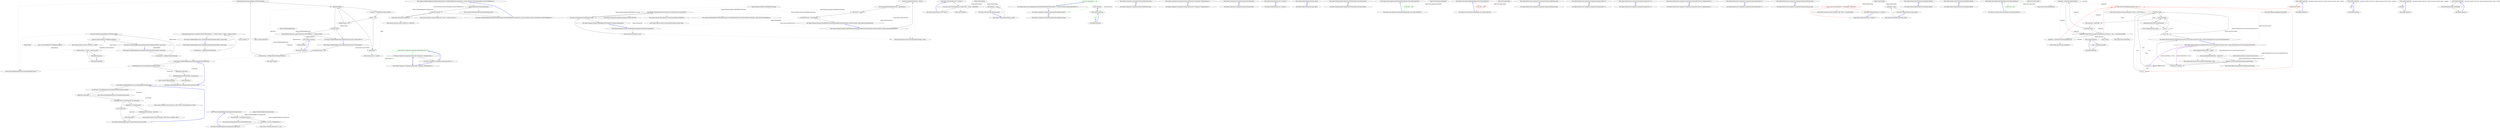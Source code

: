 digraph  {
n67 [label="Ninject.IKernel", span=""];
n68 [label="Ninject.GlobalKernelRegistration", span=""];
n69 [label="Ninject.GlobalKernelRegistration.Registration", span=""];
n0 [cluster="Ninject.GlobalKernelRegistration.RegisterKernelForType(Ninject.IKernel, System.Type)", label="Entry Ninject.GlobalKernelRegistration.RegisterKernelForType(Ninject.IKernel, System.Type)", span="41-41"];
n1 [cluster="Ninject.GlobalKernelRegistration.RegisterKernelForType(Ninject.IKernel, System.Type)", label="var registration = GetRegistrationForType(type)", span="43-43"];
n3 [cluster="Ninject.GlobalKernelRegistration.RegisterKernelForType(Ninject.IKernel, System.Type)", label="registration.Kernels.Add(new WeakReference(kernel))", span="51-51"];
n2 [cluster="Ninject.GlobalKernelRegistration.RegisterKernelForType(Ninject.IKernel, System.Type)", label="registration.KernelLock.AcquireReaderLock(Timeout.Infinite)", span="45-45"];
n5 [cluster="Ninject.GlobalKernelRegistration.GetRegistrationForType(System.Type)", label="Entry Ninject.GlobalKernelRegistration.GetRegistrationForType(System.Type)", span="138-138"];
n6 [cluster="System.Threading.ReaderWriterLock.AcquireReaderLock(int)", label="Entry System.Threading.ReaderWriterLock.AcquireReaderLock(int)", span="0-0"];
n4 [cluster="Ninject.GlobalKernelRegistration.RegisterKernelForType(Ninject.IKernel, System.Type)", label="Exit Ninject.GlobalKernelRegistration.RegisterKernelForType(Ninject.IKernel, System.Type)", span="41-41"];
n7 [cluster="System.WeakReference.WeakReference(object)", label="Entry System.WeakReference.WeakReference(object)", span="0-0"];
n8 [cluster="System.Collections.Generic.ICollection<T>.Add(T)", label="Entry System.Collections.Generic.ICollection<T>.Add(T)", span="0-0"];
n9 [cluster="Ninject.GlobalKernelRegistration.UnregisterKernelForType(Ninject.IKernel, System.Type)", label="Entry Ninject.GlobalKernelRegistration.UnregisterKernelForType(Ninject.IKernel, System.Type)", span="63-63"];
n10 [cluster="Ninject.GlobalKernelRegistration.UnregisterKernelForType(Ninject.IKernel, System.Type)", label="var registration = GetRegistrationForType(type)", span="65-65"];
n11 [cluster="Ninject.GlobalKernelRegistration.UnregisterKernelForType(Ninject.IKernel, System.Type)", label="RemoveKernels(registration, registration.Kernels.Where(reference => reference.Target == kernel || !reference.IsAlive))", span="66-66"];
n16 [cluster="lambda expression", label="reference.Target == kernel || !reference.IsAlive", span="66-66"];
n12 [cluster="Ninject.GlobalKernelRegistration.UnregisterKernelForType(Ninject.IKernel, System.Type)", label="Exit Ninject.GlobalKernelRegistration.UnregisterKernelForType(Ninject.IKernel, System.Type)", span="63-63"];
n13 [cluster="Unk.Where", label="Entry Unk.Where", span=""];
n14 [cluster="Unk.RemoveKernels", label="Entry Unk.RemoveKernels", span=""];
n15 [cluster="lambda expression", label="Entry lambda expression", span="66-66"];
n17 [cluster="lambda expression", label="Exit lambda expression", span="66-66"];
n18 [cluster="Ninject.GlobalKernelRegistration.MapKernels(System.Action<Ninject.IKernel>)", label="Entry Ninject.GlobalKernelRegistration.MapKernels(System.Action<Ninject.IKernel>)", span="73-73"];
n19 [cluster="Ninject.GlobalKernelRegistration.MapKernels(System.Action<Ninject.IKernel>)", label="bool requiresCleanup = false", span="75-75"];
n25 [cluster="Ninject.GlobalKernelRegistration.MapKernels(System.Action<Ninject.IKernel>)", label="action(kernel)", span="91-91"];
n20 [cluster="Ninject.GlobalKernelRegistration.MapKernels(System.Action<Ninject.IKernel>)", label="var registration = GetRegistrationForType(this.GetType())", span="76-76"];
n27 [cluster="Ninject.GlobalKernelRegistration.MapKernels(System.Action<Ninject.IKernel>)", label=requiresCleanup, span="108-108"];
n21 [cluster="Ninject.GlobalKernelRegistration.MapKernels(System.Action<Ninject.IKernel>)", label="registration.KernelLock.AcquireReaderLock(Timeout.Infinite)", span="78-78"];
n30 [cluster="object.GetType()", label="Entry object.GetType()", span="0-0"];
n22 [cluster="Ninject.GlobalKernelRegistration.MapKernels(System.Action<Ninject.IKernel>)", label="registration.Kernels", span="86-86"];
n28 [cluster="Ninject.GlobalKernelRegistration.MapKernels(System.Action<Ninject.IKernel>)", label="RemoveKernels(registration, registration.Kernels.Where(reference => !reference.IsAlive))", span="110-110"];
n23 [cluster="Ninject.GlobalKernelRegistration.MapKernels(System.Action<Ninject.IKernel>)", label="var kernel = weakReference.Target as IKernel", span="88-88"];
n24 [cluster="Ninject.GlobalKernelRegistration.MapKernels(System.Action<Ninject.IKernel>)", label="kernel != null", span="89-89"];
n26 [cluster="Ninject.GlobalKernelRegistration.MapKernels(System.Action<Ninject.IKernel>)", label="requiresCleanup = true", span="95-95"];
n31 [cluster="System.Action<T>.Invoke(T)", label="Entry System.Action<T>.Invoke(T)", span="0-0"];
n29 [cluster="Ninject.GlobalKernelRegistration.MapKernels(System.Action<Ninject.IKernel>)", label="Exit Ninject.GlobalKernelRegistration.MapKernels(System.Action<Ninject.IKernel>)", span="73-73"];
n32 [cluster="lambda expression", label="Entry lambda expression", span="110-110"];
n33 [cluster="lambda expression", label="!reference.IsAlive", span="110-110"];
n34 [cluster="lambda expression", label="Exit lambda expression", span="110-110"];
n35 [cluster="Ninject.GlobalKernelRegistration.RemoveKernels(Ninject.GlobalKernelRegistration.Registration, System.Collections.Generic.IEnumerable<System.WeakReference>)", label="Entry Ninject.GlobalKernelRegistration.RemoveKernels(Ninject.GlobalKernelRegistration.Registration, System.Collections.Generic.IEnumerable<System.WeakReference>)", span="114-114"];
n36 [cluster="Ninject.GlobalKernelRegistration.RemoveKernels(Ninject.GlobalKernelRegistration.Registration, System.Collections.Generic.IEnumerable<System.WeakReference>)", label="registration.KernelLock.ReleaseReaderLock()", span="117-117"];
n37 [cluster="Ninject.GlobalKernelRegistration.RemoveKernels(Ninject.GlobalKernelRegistration.Registration, System.Collections.Generic.IEnumerable<System.WeakReference>)", label="references.ToArray()", span="123-123"];
n38 [cluster="Ninject.GlobalKernelRegistration.RemoveKernels(Ninject.GlobalKernelRegistration.Registration, System.Collections.Generic.IEnumerable<System.WeakReference>)", label="registration.Kernels.Remove(reference)", span="125-125"];
n40 [cluster="System.Threading.ReaderWriterLock.ReleaseReaderLock()", label="Entry System.Threading.ReaderWriterLock.ReleaseReaderLock()", span="0-0"];
n39 [cluster="Ninject.GlobalKernelRegistration.RemoveKernels(Ninject.GlobalKernelRegistration.Registration, System.Collections.Generic.IEnumerable<System.WeakReference>)", label="Exit Ninject.GlobalKernelRegistration.RemoveKernels(Ninject.GlobalKernelRegistration.Registration, System.Collections.Generic.IEnumerable<System.WeakReference>)", span="114-114"];
n41 [cluster="System.Collections.Generic.IEnumerable<TSource>.ToArray<TSource>()", label="Entry System.Collections.Generic.IEnumerable<TSource>.ToArray<TSource>()", span="0-0"];
n42 [cluster="System.Collections.Generic.ICollection<T>.Remove(T)", label="Entry System.Collections.Generic.ICollection<T>.Remove(T)", span="0-0"];
n43 [cluster="Ninject.GlobalKernelRegistration.GetRegistrationForType(System.Type)", label="kernelRegistrationsLock.AcquireReaderLock(Timeout.Infinite)", span="141-141"];
n45 [cluster="Ninject.GlobalKernelRegistration.GetRegistrationForType(System.Type)", label="kernelRegistrations.TryGetValue(type, out registration)", span="148-148"];
n47 [cluster="Ninject.GlobalKernelRegistration.GetRegistrationForType(System.Type)", label="return CreateNewRegistration(type);", span="153-153"];
n44 [cluster="Ninject.GlobalKernelRegistration.GetRegistrationForType(System.Type)", label="Registration registration", span="147-147"];
n46 [cluster="Ninject.GlobalKernelRegistration.GetRegistrationForType(System.Type)", label="return registration;", span="150-150"];
n49 [cluster="System.Collections.Generic.IDictionary<TKey, TValue>.TryGetValue(TKey, out TValue)", label="Entry System.Collections.Generic.IDictionary<TKey, TValue>.TryGetValue(TKey, out TValue)", span="0-0"];
n48 [cluster="Ninject.GlobalKernelRegistration.GetRegistrationForType(System.Type)", label="Exit Ninject.GlobalKernelRegistration.GetRegistrationForType(System.Type)", span="138-138"];
n50 [cluster="Ninject.GlobalKernelRegistration.CreateNewRegistration(System.Type)", label="Entry Ninject.GlobalKernelRegistration.CreateNewRegistration(System.Type)", span="165-165"];
n51 [cluster="Ninject.GlobalKernelRegistration.CreateNewRegistration(System.Type)", label="var lockCookie = kernelRegistrationsLock.UpgradeToWriterLock(Timeout.Infinite)", span="168-168"];
n53 [cluster="Ninject.GlobalKernelRegistration.CreateNewRegistration(System.Type)", label="kernelRegistrations.TryGetValue(type, out registration)", span="175-175"];
n56 [cluster="Ninject.GlobalKernelRegistration.CreateNewRegistration(System.Type)", label="kernelRegistrations.Add(type, registration)", span="181-181"];
n52 [cluster="Ninject.GlobalKernelRegistration.CreateNewRegistration(System.Type)", label="Registration registration", span="174-174"];
n59 [cluster="System.Threading.ReaderWriterLock.UpgradeToWriterLock(int)", label="Entry System.Threading.ReaderWriterLock.UpgradeToWriterLock(int)", span="0-0"];
n54 [cluster="Ninject.GlobalKernelRegistration.CreateNewRegistration(System.Type)", label="return registration;", span="177-177"];
n55 [cluster="Ninject.GlobalKernelRegistration.CreateNewRegistration(System.Type)", label="registration = new Registration()", span="180-180"];
n60 [cluster="Ninject.GlobalKernelRegistration.Registration.Registration()", label="Entry Ninject.GlobalKernelRegistration.Registration.Registration()", span="196-196"];
n57 [cluster="Ninject.GlobalKernelRegistration.CreateNewRegistration(System.Type)", label="return registration;", span="182-182"];
n61 [cluster="System.Collections.Generic.IDictionary<TKey, TValue>.Add(TKey, TValue)", label="Entry System.Collections.Generic.IDictionary<TKey, TValue>.Add(TKey, TValue)", span="0-0"];
n58 [cluster="Ninject.GlobalKernelRegistration.CreateNewRegistration(System.Type)", label="Exit Ninject.GlobalKernelRegistration.CreateNewRegistration(System.Type)", span="165-165"];
n62 [cluster="Ninject.GlobalKernelRegistration.Registration.Registration()", label="this.KernelLock = new ReaderWriterLock()", span="199-199"];
n63 [cluster="Ninject.GlobalKernelRegistration.Registration.Registration()", label="this.Kernels = new List<WeakReference>()", span="203-203"];
n65 [cluster="System.Threading.ReaderWriterLock.ReaderWriterLock()", label="Entry System.Threading.ReaderWriterLock.ReaderWriterLock()", span="0-0"];
n64 [cluster="Ninject.GlobalKernelRegistration.Registration.Registration()", label="Exit Ninject.GlobalKernelRegistration.Registration.Registration()", span="196-196"];
n66 [cluster="System.Collections.Generic.List<T>.List()", label="Entry System.Collections.Generic.List<T>.List()", span="0-0"];
m0_15 [cluster="Ninject.Planning.IPlan.Add(Ninject.Planning.Directives.IDirective)", file="BindingSyntax.cs", label="Entry Ninject.Planning.IPlan.Add(Ninject.Planning.Directives.IDirective)", span="34-34"];
m0_12 [cluster="Ninject.Selection.ISelector.SelectMethodsForInjection(System.Type)", file="BindingSyntax.cs", label="Entry Ninject.Selection.ISelector.SelectMethodsForInjection(System.Type)", span="50-50"];
m0_7 [cluster="Ninject.Planning.Strategies.MethodReflectionStrategy.Execute(Ninject.Planning.IPlan)", file="BindingSyntax.cs", label="Entry Ninject.Planning.Strategies.MethodReflectionStrategy.Execute(Ninject.Planning.IPlan)", span="51-51"];
m0_8 [cluster="Ninject.Planning.Strategies.MethodReflectionStrategy.Execute(Ninject.Planning.IPlan)", file="BindingSyntax.cs", label="Ensure.ArgumentNotNull(plan, ''plan'')", span="53-53"];
m0_9 [cluster="Ninject.Planning.Strategies.MethodReflectionStrategy.Execute(Ninject.Planning.IPlan)", file="BindingSyntax.cs", label="this.Selector.SelectMethodsForInjection(plan.Type)", span="55-55"];
m0_10 [cluster="Ninject.Planning.Strategies.MethodReflectionStrategy.Execute(Ninject.Planning.IPlan)", file="BindingSyntax.cs", label="plan.Add(new MethodInjectionDirective(method, this.InjectorFactory.Create(method)))", span="57-57"];
m0_11 [cluster="Ninject.Planning.Strategies.MethodReflectionStrategy.Execute(Ninject.Planning.IPlan)", file="BindingSyntax.cs", label="Exit Ninject.Planning.Strategies.MethodReflectionStrategy.Execute(Ninject.Planning.IPlan)", span="51-51"];
m0_14 [cluster="Ninject.Injection.IInjectorFactory.Create(System.Reflection.MethodInfo)", file="BindingSyntax.cs", label="Entry Ninject.Injection.IInjectorFactory.Create(System.Reflection.MethodInfo)", span="37-37"];
m0_0 [cluster="Ninject.Planning.Strategies.MethodReflectionStrategy.MethodReflectionStrategy(Ninject.Selection.ISelector, Ninject.Injection.IInjectorFactory)", file="BindingSyntax.cs", label="Entry Ninject.Planning.Strategies.MethodReflectionStrategy.MethodReflectionStrategy(Ninject.Selection.ISelector, Ninject.Injection.IInjectorFactory)", span="27-27"];
m0_1 [cluster="Ninject.Planning.Strategies.MethodReflectionStrategy.MethodReflectionStrategy(Ninject.Selection.ISelector, Ninject.Injection.IInjectorFactory)", file="BindingSyntax.cs", label="Ensure.ArgumentNotNull(selector, ''selector'')", span="29-29"];
m0_2 [cluster="Ninject.Planning.Strategies.MethodReflectionStrategy.MethodReflectionStrategy(Ninject.Selection.ISelector, Ninject.Injection.IInjectorFactory)", file="BindingSyntax.cs", label="Ensure.ArgumentNotNull(injectorFactory, ''injectorFactory'')", span="30-30"];
m0_3 [cluster="Ninject.Planning.Strategies.MethodReflectionStrategy.MethodReflectionStrategy(Ninject.Selection.ISelector, Ninject.Injection.IInjectorFactory)", file="BindingSyntax.cs", label="this.Selector = selector", span="32-32"];
m0_4 [cluster="Ninject.Planning.Strategies.MethodReflectionStrategy.MethodReflectionStrategy(Ninject.Selection.ISelector, Ninject.Injection.IInjectorFactory)", file="BindingSyntax.cs", label="this.InjectorFactory = injectorFactory", span="33-33"];
m0_5 [cluster="Ninject.Planning.Strategies.MethodReflectionStrategy.MethodReflectionStrategy(Ninject.Selection.ISelector, Ninject.Injection.IInjectorFactory)", file="BindingSyntax.cs", label="Exit Ninject.Planning.Strategies.MethodReflectionStrategy.MethodReflectionStrategy(Ninject.Selection.ISelector, Ninject.Injection.IInjectorFactory)", span="27-27"];
m0_6 [cluster="Ninject.Infrastructure.Ensure.ArgumentNotNull(object, string)", file="BindingSyntax.cs", label="Entry Ninject.Infrastructure.Ensure.ArgumentNotNull(object, string)", span="22-22"];
m0_13 [cluster="Ninject.Planning.Directives.MethodInjectionDirective.MethodInjectionDirective(System.Reflection.MethodInfo, Ninject.Injection.MethodInjector)", file="BindingSyntax.cs", label="Entry Ninject.Planning.Directives.MethodInjectionDirective.MethodInjectionDirective(System.Reflection.MethodInfo, Ninject.Injection.MethodInjector)", span="23-23"];
m0_16 [file="BindingSyntax.cs", label="Ninject.Planning.Strategies.MethodReflectionStrategy", span=""];
m2_0 [cluster="Ninject.NinjectSettings.Get<T>(string, T)", file="DefaultParameterTests.cs", label="Entry Ninject.NinjectSettings.Get<T>(string, T)", span="137-137"];
m2_1 [cluster="Ninject.NinjectSettings.Get<T>(string, T)", file="DefaultParameterTests.cs", label="return this.values.TryGetValue(key, out object value) ? (T)value : defaultValue;", span="139-139"];
m2_2 [cluster="Ninject.NinjectSettings.Get<T>(string, T)", file="DefaultParameterTests.cs", label="Exit Ninject.NinjectSettings.Get<T>(string, T)", span="137-137"];
m2_3 [cluster="Unk.TryGetValue", file="DefaultParameterTests.cs", label="Entry Unk.TryGetValue", span=""];
m2_4 [cluster="Ninject.NinjectSettings.Set(string, object)", file="DefaultParameterTests.cs", label="Entry Ninject.NinjectSettings.Set(string, object)", span="147-147"];
m2_5 [cluster="Ninject.NinjectSettings.Set(string, object)", file="DefaultParameterTests.cs", label="this.values[key] = value", span="149-149"];
m2_6 [cluster="Ninject.NinjectSettings.Set(string, object)", file="DefaultParameterTests.cs", label="Exit Ninject.NinjectSettings.Set(string, object)", span="147-147"];
m2_7 [file="DefaultParameterTests.cs", label="Ninject.NinjectSettings", span=""];
m3_6 [cluster="Ninject.Infrastructure.Language.ExtensionsForIEnumerableOfT.ToEnumerable<T>(System.Collections.Generic.IEnumerable<T>)", color=green, community=0, file="ExtensionsForIEnumerableOfT.cs", label="27: return series.Select(x => x);", span="27-27"];
m3_7 [cluster="Ninject.Infrastructure.Language.ExtensionsForIEnumerableOfT.ToEnumerable<T>(System.Collections.Generic.IEnumerable<T>)", file="ExtensionsForIEnumerableOfT.cs", label="Exit Ninject.Infrastructure.Language.ExtensionsForIEnumerableOfT.ToEnumerable<T>(System.Collections.Generic.IEnumerable<T>)", span="25-25"];
m3_10 [cluster="lambda expression", color=green, community=0, file="ExtensionsForIEnumerableOfT.cs", label="27: x", span="27-27"];
m3_11 [cluster="lambda expression", file="ExtensionsForIEnumerableOfT.cs", label="Exit lambda expression", span="27-27"];
m3_14 [cluster="Ninject.Components.IComponentContainer.GetAll(System.Type)", file="ExtensionsForIEnumerableOfT.cs", label="Entry Ninject.Components.IComponentContainer.GetAll(System.Type)", span="80-80"];
m3_15 [cluster="Ninject.Components.IComponentContainer.GetAll(System.Type)", file="ExtensionsForIEnumerableOfT.cs", label="Exit Ninject.Components.IComponentContainer.GetAll(System.Type)", span="80-80"];
m3_0 [cluster="Ninject.Components.IComponentContainer.Add<TComponent, TImplementation>()", file="ExtensionsForIEnumerableOfT.cs", label="Entry Ninject.Components.IComponentContainer.Add<TComponent, TImplementation>()", span="31-31"];
m3_2 [cluster="Ninject.Components.IComponentContainer.RemoveAll<T>()", color=green, community=0, file="ExtensionsForIEnumerableOfT.cs", label="0: Entry Ninject.Components.IComponentContainer.RemoveAll<T>()", span="39-39"];
m3_1 [cluster="Ninject.Components.IComponentContainer.Add<TComponent, TImplementation>()", file="ExtensionsForIEnumerableOfT.cs", label="Exit Ninject.Components.IComponentContainer.Add<TComponent, TImplementation>()", span="31-31"];
m3_3 [cluster="Ninject.Components.IComponentContainer.RemoveAll<T>()", file="ExtensionsForIEnumerableOfT.cs", label="Exit Ninject.Components.IComponentContainer.RemoveAll<T>()", span="39-39"];
m3_5 [cluster="Ninject.Components.IComponentContainer.RemoveAll(System.Type)", file="ExtensionsForIEnumerableOfT.cs", label="Exit Ninject.Components.IComponentContainer.RemoveAll(System.Type)", span="45-45"];
m3_8 [cluster="Unk.Select", file="ExtensionsForIEnumerableOfT.cs", label="Entry Unk.Select", span=""];
m3_9 [cluster="lambda expression", file="ExtensionsForIEnumerableOfT.cs", label="Entry lambda expression", span="27-27"];
m3_16 [cluster="Ninject.Components.IComponentContainer.AddTransient<TComponent, TImplementation>()", file="ExtensionsForIEnumerableOfT.cs", label="Entry Ninject.Components.IComponentContainer.AddTransient<TComponent, TImplementation>()", span="87-87"];
m3_17 [cluster="Ninject.Components.IComponentContainer.AddTransient<TComponent, TImplementation>()", file="ExtensionsForIEnumerableOfT.cs", label="Exit Ninject.Components.IComponentContainer.AddTransient<TComponent, TImplementation>()", span="87-87"];
m3_4 [cluster="Ninject.Components.IComponentContainer.RemoveAll(System.Type)", file="ExtensionsForIEnumerableOfT.cs", label="Entry Ninject.Components.IComponentContainer.RemoveAll(System.Type)", span="45-45"];
m3_12 [cluster="Ninject.Components.IComponentContainer.Get(System.Type)", file="ExtensionsForIEnumerableOfT.cs", label="Entry Ninject.Components.IComponentContainer.Get(System.Type)", span="73-73"];
m3_13 [cluster="Ninject.Components.IComponentContainer.Get(System.Type)", file="ExtensionsForIEnumerableOfT.cs", label="Exit Ninject.Components.IComponentContainer.Get(System.Type)", span="73-73"];
m5_0 [cluster="Ninject.INinjectSettings.Get<T>(string, T)", file="INinjectSettings.cs", label="Entry Ninject.INinjectSettings.Get<T>(string, T)", span="92-92"];
m5_1 [cluster="Ninject.INinjectSettings.Get<T>(string, T)", file="INinjectSettings.cs", label="Exit Ninject.INinjectSettings.Get<T>(string, T)", span="92-92"];
m5_2 [cluster="Ninject.INinjectSettings.Set(string, object)", file="INinjectSettings.cs", label="Entry Ninject.INinjectSettings.Set(string, object)", span="99-99"];
m5_3 [cluster="Ninject.INinjectSettings.Set(string, object)", file="INinjectSettings.cs", label="Exit Ninject.INinjectSettings.Set(string, object)", span="99-99"];
m6_0 [cluster="Ninject.Planning.Targets.ITarget.ResolveWithin(Ninject.Activation.IContext)", file="KernelBase.cs", label="Entry Ninject.Planning.Targets.ITarget.ResolveWithin(Ninject.Activation.IContext)", span="64-64"];
m6_1 [cluster="Ninject.Planning.Targets.ITarget.ResolveWithin(Ninject.Activation.IContext)", file="KernelBase.cs", label="Exit Ninject.Planning.Targets.ITarget.ResolveWithin(Ninject.Activation.IContext)", span="64-64"];
m7_0 [cluster="Ninject.Tests.Integration.KiteShield.KiteShield(Ninject.Tests.Fakes.ShieldColor)", file="KiteShield.cs", label="Entry Ninject.Tests.Integration.KiteShield.KiteShield(Ninject.Tests.Fakes.ShieldColor)", span="8-8"];
m7_1 [cluster="Ninject.Tests.Integration.KiteShield.KiteShield(Ninject.Tests.Fakes.ShieldColor)", color=green, community=0, file="KiteShield.cs", label="13: this.Color = color", span="10-10"];
m7_2 [cluster="Ninject.Tests.Integration.KiteShield.KiteShield(Ninject.Tests.Fakes.ShieldColor)", file="KiteShield.cs", label="Exit Ninject.Tests.Integration.KiteShield.KiteShield(Ninject.Tests.Fakes.ShieldColor)", span="8-8"];
m7_3 [file="KiteShield.cs", label="Ninject.Tests.Integration.KiteShield", span=""];
m8_0 [cluster="Ninject.Tests.Fakes.Shield.Shield(Ninject.Tests.Fakes.ShieldColor)", file="ModuleLoader.cs", label="Entry Ninject.Tests.Fakes.Shield.Shield(Ninject.Tests.Fakes.ShieldColor)", span="15-15"];
m8_1 [cluster="Ninject.Tests.Fakes.Shield.Shield(Ninject.Tests.Fakes.ShieldColor)", color=red, community=0, file="ModuleLoader.cs", label="0: this.Color = color", span="17-17"];
m8_2 [cluster="Ninject.Tests.Fakes.Shield.Shield(Ninject.Tests.Fakes.ShieldColor)", file="ModuleLoader.cs", label="Exit Ninject.Tests.Fakes.Shield.Shield(Ninject.Tests.Fakes.ShieldColor)", span="15-15"];
m8_3 [file="ModuleLoader.cs", label="Ninject.Tests.Fakes.Shield", span=""];
m9_10 [cluster="Ninject.Infrastructure.Components.IComponentContainer.GetAll(System.Type)", file="ModuleLoaderTests.cs", label="Entry Ninject.Infrastructure.Components.IComponentContainer.GetAll(System.Type)", span="19-19"];
m9_11 [cluster="Ninject.Infrastructure.Components.IComponentContainer.GetAll(System.Type)", file="ModuleLoaderTests.cs", label="Exit Ninject.Infrastructure.Components.IComponentContainer.GetAll(System.Type)", span="19-19"];
m9_6 [cluster="Ninject.Infrastructure.Components.IComponentContainer.GetAll<T>()", file="ModuleLoaderTests.cs", label="Entry Ninject.Infrastructure.Components.IComponentContainer.GetAll<T>()", span="16-16"];
m9_7 [cluster="Ninject.Infrastructure.Components.IComponentContainer.GetAll<T>()", file="ModuleLoaderTests.cs", label="Exit Ninject.Infrastructure.Components.IComponentContainer.GetAll<T>()", span="16-16"];
m9_4 [cluster="Ninject.Infrastructure.Components.IComponentContainer.Get<T>()", file="ModuleLoaderTests.cs", label="Entry Ninject.Infrastructure.Components.IComponentContainer.Get<T>()", span="15-15"];
m9_5 [cluster="Ninject.Infrastructure.Components.IComponentContainer.Get<T>()", file="ModuleLoaderTests.cs", label="Exit Ninject.Infrastructure.Components.IComponentContainer.Get<T>()", span="15-15"];
m9_0 [cluster="Ninject.Infrastructure.Components.IComponentContainer.Add<TService, TImplementation>()", file="ModuleLoaderTests.cs", label="Entry Ninject.Infrastructure.Components.IComponentContainer.Add<TService, TImplementation>()", span="9-9"];
m9_1 [cluster="Ninject.Infrastructure.Components.IComponentContainer.Add<TService, TImplementation>()", file="ModuleLoaderTests.cs", label="Exit Ninject.Infrastructure.Components.IComponentContainer.Add<TService, TImplementation>()", span="9-9"];
m9_2 [cluster="Ninject.Infrastructure.Components.IComponentContainer.RemoveAll<T>()", file="ModuleLoaderTests.cs", label="Entry Ninject.Infrastructure.Components.IComponentContainer.RemoveAll<T>()", span="13-13"];
m9_3 [cluster="Ninject.Infrastructure.Components.IComponentContainer.RemoveAll<T>()", file="ModuleLoaderTests.cs", label="Exit Ninject.Infrastructure.Components.IComponentContainer.RemoveAll<T>()", span="13-13"];
m9_8 [cluster="Ninject.Infrastructure.Components.IComponentContainer.Get(System.Type)", file="ModuleLoaderTests.cs", label="Entry Ninject.Infrastructure.Components.IComponentContainer.Get(System.Type)", span="18-18"];
m9_9 [cluster="Ninject.Infrastructure.Components.IComponentContainer.Get(System.Type)", file="ModuleLoaderTests.cs", label="Exit Ninject.Infrastructure.Components.IComponentContainer.Get(System.Type)", span="18-18"];
m10_3 [cluster="System.Collections.Generic.Dictionary<TKey, TValue>.ContainsKey(TKey)", file="NinjectSettings.cs", label="Entry System.Collections.Generic.Dictionary<TKey, TValue>.ContainsKey(TKey)", span="0-0"];
m10_0 [cluster="Ninject.NinjectSettings.Get<T>(string, T)", file="NinjectSettings.cs", label="Entry Ninject.NinjectSettings.Get<T>(string, T)", span="133-133"];
m10_1 [cluster="Ninject.NinjectSettings.Get<T>(string, T)", color=red, community=0, file="NinjectSettings.cs", label="7: return _values.ContainsKey(key) ? (T)_values[key] : defaultValue;", span="135-135"];
m10_2 [cluster="Ninject.NinjectSettings.Get<T>(string, T)", file="NinjectSettings.cs", label="Exit Ninject.NinjectSettings.Get<T>(string, T)", span="133-133"];
m10_4 [cluster="Ninject.NinjectSettings.Set(string, object)", file="NinjectSettings.cs", label="Entry Ninject.NinjectSettings.Set(string, object)", span="143-143"];
m10_5 [cluster="Ninject.NinjectSettings.Set(string, object)", file="NinjectSettings.cs", label="_values[key] = value", span="145-145"];
m10_6 [cluster="Ninject.NinjectSettings.Set(string, object)", file="NinjectSettings.cs", label="Exit Ninject.NinjectSettings.Set(string, object)", span="143-143"];
m10_7 [file="NinjectSettings.cs", label="Ninject.NinjectSettings", span=""];
m12_0 [cluster="Ninject.Modules.INinjectModule.OnLoad(Ninject.IKernel)", file="RequestScopeTests.cs", label="Entry Ninject.Modules.INinjectModule.OnLoad(Ninject.IKernel)", span="36-36"];
m12_1 [cluster="Ninject.Modules.INinjectModule.OnLoad(Ninject.IKernel)", file="RequestScopeTests.cs", label="Exit Ninject.Modules.INinjectModule.OnLoad(Ninject.IKernel)", span="36-36"];
m12_2 [cluster="Ninject.Modules.INinjectModule.OnUnload(Ninject.IKernel)", file="RequestScopeTests.cs", label="Entry Ninject.Modules.INinjectModule.OnUnload(Ninject.IKernel)", span="42-42"];
m12_3 [cluster="Ninject.Modules.INinjectModule.OnUnload(Ninject.IKernel)", file="RequestScopeTests.cs", label="Exit Ninject.Modules.INinjectModule.OnUnload(Ninject.IKernel)", span="42-42"];
m15_0 [cluster="Ninject.Tests.Fakes.Shield.Shield(Ninject.Tests.Fakes.ShieldColor)", file="Shield.cs", label="Entry Ninject.Tests.Fakes.Shield.Shield(Ninject.Tests.Fakes.ShieldColor)", span="15-15"];
m15_1 [cluster="Ninject.Tests.Fakes.Shield.Shield(Ninject.Tests.Fakes.ShieldColor)", color=green, community=0, file="Shield.cs", label="3: this.Color = color", span="17-17"];
m15_2 [cluster="Ninject.Tests.Fakes.Shield.Shield(Ninject.Tests.Fakes.ShieldColor)", file="Shield.cs", label="Exit Ninject.Tests.Fakes.Shield.Shield(Ninject.Tests.Fakes.ShieldColor)", span="15-15"];
m15_3 [file="Shield.cs", label="Ninject.Tests.Fakes.Shield", span=""];
m16_22 [cluster="System.Type.GetElementType()", file="StandardConstructorScorer.cs", label="Entry System.Type.GetElementType()", span="0-0"];
m16_24 [cluster="Unk.Any", file="StandardConstructorScorer.cs", label="Entry Unk.Any", span=""];
m16_26 [cluster="Ninject.IKernel.GetBindings(System.Type)", file="StandardConstructorScorer.cs", label="Entry Ninject.IKernel.GetBindings(System.Type)", span="97-97"];
m16_23 [cluster="System.Type.GetInterfaces()", file="StandardConstructorScorer.cs", label="Entry System.Type.GetInterfaces()", span="0-0"];
m16_0 [cluster="Ninject.Selection.Heuristics.StandardConstructorScorer.Score(Ninject.Activation.IContext, Ninject.Planning.Directives.ConstructorInjectionDirective)", file="StandardConstructorScorer.cs", label="Entry Ninject.Selection.Heuristics.StandardConstructorScorer.Score(Ninject.Activation.IContext, Ninject.Planning.Directives.ConstructorInjectionDirective)", span="39-39"];
m16_1 [cluster="Ninject.Selection.Heuristics.StandardConstructorScorer.Score(Ninject.Activation.IContext, Ninject.Planning.Directives.ConstructorInjectionDirective)", file="StandardConstructorScorer.cs", label="Ensure.ArgumentNotNull(context, ''context'')", span="41-41"];
m16_2 [cluster="Ninject.Selection.Heuristics.StandardConstructorScorer.Score(Ninject.Activation.IContext, Ninject.Planning.Directives.ConstructorInjectionDirective)", file="StandardConstructorScorer.cs", label="Ensure.ArgumentNotNull(directive, ''constructor'')", span="42-42"];
m16_3 [cluster="Ninject.Selection.Heuristics.StandardConstructorScorer.Score(Ninject.Activation.IContext, Ninject.Planning.Directives.ConstructorInjectionDirective)", file="StandardConstructorScorer.cs", label="directive.Constructor.HasAttribute(Settings.InjectAttribute)", span="44-44"];
m16_6 [cluster="Ninject.Selection.Heuristics.StandardConstructorScorer.Score(Ninject.Activation.IContext, Ninject.Planning.Directives.ConstructorInjectionDirective)", file="StandardConstructorScorer.cs", label="directive.Targets", span="48-48"];
m16_7 [cluster="Ninject.Selection.Heuristics.StandardConstructorScorer.Score(Ninject.Activation.IContext, Ninject.Planning.Directives.ConstructorInjectionDirective)", file="StandardConstructorScorer.cs", label="context.Parameters", span="50-50"];
m16_15 [cluster="Ninject.Selection.Heuristics.StandardConstructorScorer.Score(Ninject.Activation.IContext, Ninject.Planning.Directives.ConstructorInjectionDirective)", color=red, community=0, file="StandardConstructorScorer.cs", label="26: context.Kernel.GetBindings(targetType).Count() > 0", span="66-66"];
m16_4 [cluster="Ninject.Selection.Heuristics.StandardConstructorScorer.Score(Ninject.Activation.IContext, Ninject.Planning.Directives.ConstructorInjectionDirective)", file="StandardConstructorScorer.cs", label="return Int32.MaxValue;", span="45-45"];
m16_5 [cluster="Ninject.Selection.Heuristics.StandardConstructorScorer.Score(Ninject.Activation.IContext, Ninject.Planning.Directives.ConstructorInjectionDirective)", file="StandardConstructorScorer.cs", label="int score = 1", span="47-47"];
m16_9 [cluster="Ninject.Selection.Heuristics.StandardConstructorScorer.Score(Ninject.Activation.IContext, Ninject.Planning.Directives.ConstructorInjectionDirective)", file="StandardConstructorScorer.cs", label="score++", span="54-54"];
m16_16 [cluster="Ninject.Selection.Heuristics.StandardConstructorScorer.Score(Ninject.Activation.IContext, Ninject.Planning.Directives.ConstructorInjectionDirective)", file="StandardConstructorScorer.cs", label="score++", span="67-67"];
m16_17 [cluster="Ninject.Selection.Heuristics.StandardConstructorScorer.Score(Ninject.Activation.IContext, Ninject.Planning.Directives.ConstructorInjectionDirective)", file="StandardConstructorScorer.cs", label="return score;", span="70-70"];
m16_8 [cluster="Ninject.Selection.Heuristics.StandardConstructorScorer.Score(Ninject.Activation.IContext, Ninject.Planning.Directives.ConstructorInjectionDirective)", file="StandardConstructorScorer.cs", label="string.Equals(target.Name, parameter.Name)", span="52-52"];
m16_10 [cluster="Ninject.Selection.Heuristics.StandardConstructorScorer.Score(Ninject.Activation.IContext, Ninject.Planning.Directives.ConstructorInjectionDirective)", file="StandardConstructorScorer.cs", label="Type targetType = target.Type", span="59-59"];
m16_11 [cluster="Ninject.Selection.Heuristics.StandardConstructorScorer.Score(Ninject.Activation.IContext, Ninject.Planning.Directives.ConstructorInjectionDirective)", file="StandardConstructorScorer.cs", label="targetType.IsArray", span="60-60"];
m16_12 [cluster="Ninject.Selection.Heuristics.StandardConstructorScorer.Score(Ninject.Activation.IContext, Ninject.Planning.Directives.ConstructorInjectionDirective)", file="StandardConstructorScorer.cs", label="targetType = targetType.GetElementType()", span="61-61"];
m16_13 [cluster="Ninject.Selection.Heuristics.StandardConstructorScorer.Score(Ninject.Activation.IContext, Ninject.Planning.Directives.ConstructorInjectionDirective)", file="StandardConstructorScorer.cs", label="targetType.IsGenericType && targetType.GetInterfaces().Any(type => type == typeof(IEnumerable))", span="63-63"];
m16_14 [cluster="Ninject.Selection.Heuristics.StandardConstructorScorer.Score(Ninject.Activation.IContext, Ninject.Planning.Directives.ConstructorInjectionDirective)", file="StandardConstructorScorer.cs", label="targetType = targetType.GetGenericArguments()[0]", span="64-64"];
m16_18 [cluster="Ninject.Selection.Heuristics.StandardConstructorScorer.Score(Ninject.Activation.IContext, Ninject.Planning.Directives.ConstructorInjectionDirective)", file="StandardConstructorScorer.cs", label="Exit Ninject.Selection.Heuristics.StandardConstructorScorer.Score(Ninject.Activation.IContext, Ninject.Planning.Directives.ConstructorInjectionDirective)", span="39-39"];
m16_20 [cluster="System.Reflection.MemberInfo.HasAttribute(System.Type)", file="StandardConstructorScorer.cs", label="Entry System.Reflection.MemberInfo.HasAttribute(System.Type)", span="44-44"];
m16_25 [cluster="System.Type.GetGenericArguments()", file="StandardConstructorScorer.cs", label="Entry System.Type.GetGenericArguments()", span="0-0"];
m16_28 [cluster="lambda expression", file="StandardConstructorScorer.cs", label="Entry lambda expression", span="63-63"];
m16_29 [cluster="lambda expression", file="StandardConstructorScorer.cs", label="type == typeof(IEnumerable)", span="63-63"];
m16_30 [cluster="lambda expression", file="StandardConstructorScorer.cs", label="Exit lambda expression", span="63-63"];
m16_21 [cluster="string.Equals(string, string)", file="StandardConstructorScorer.cs", label="Entry string.Equals(string, string)", span="0-0"];
m16_19 [cluster="Ninject.Infrastructure.Ensure.ArgumentNotNull(object, string)", file="StandardConstructorScorer.cs", label="Entry Ninject.Infrastructure.Ensure.ArgumentNotNull(object, string)", span="17-17"];
m16_27 [cluster="System.Collections.Generic.IEnumerable<TSource>.Count<TSource>()", file="StandardConstructorScorer.cs", label="Entry System.Collections.Generic.IEnumerable<TSource>.Count<TSource>()", span="0-0"];
m16_31 [file="StandardConstructorScorer.cs", label="Ninject.Selection.Heuristics.StandardConstructorScorer", span=""];
m17_9 [cluster="lambda expression", file="StandardScopeCallbacks.cs", label="Entry lambda expression", span="43-43"];
m17_0 [cluster="lambda expression", file="StandardScopeCallbacks.cs", label="Entry lambda expression", span="27-27"];
m17_1 [cluster="lambda expression", file="StandardScopeCallbacks.cs", label=null, span="27-27"];
m17_2 [cluster="lambda expression", file="StandardScopeCallbacks.cs", label="Exit lambda expression", span="27-27"];
m17_3 [cluster="lambda expression", file="StandardScopeCallbacks.cs", label="Entry lambda expression", span="32-32"];
m17_4 [cluster="lambda expression", file="StandardScopeCallbacks.cs", label="ctx.Kernel", span="32-32"];
m17_5 [cluster="lambda expression", file="StandardScopeCallbacks.cs", label="Exit lambda expression", span="32-32"];
m17_6 [cluster="lambda expression", file="StandardScopeCallbacks.cs", label="Entry lambda expression", span="37-37"];
m17_7 [cluster="lambda expression", file="StandardScopeCallbacks.cs", label="System.Threading.Thread.CurrentThread", span="37-37"];
m17_8 [cluster="lambda expression", file="StandardScopeCallbacks.cs", label="Exit lambda expression", span="37-37"];
m17_10 [cluster="lambda expression", color=red, community=0, file="StandardScopeCallbacks.cs", label="6: HttpContext.Current", span="43-43"];
m17_11 [cluster="lambda expression", file="StandardScopeCallbacks.cs", label="Exit lambda expression", span="43-43"];
n67 -> n16  [color=darkseagreen4, key=1, label="Ninject.IKernel", style=dashed];
n68 -> n20  [color=darkseagreen4, key=1, label="Ninject.GlobalKernelRegistration", style=dashed];
n68 -> n28  [color=darkseagreen4, key=1, label="Ninject.GlobalKernelRegistration", style=dashed];
n69 -> n62  [color=darkseagreen4, key=1, label="Ninject.GlobalKernelRegistration.Registration", style=dashed];
n69 -> n63  [color=darkseagreen4, key=1, label="Ninject.GlobalKernelRegistration.Registration", style=dashed];
n0 -> n1  [key=0, style=solid];
n0 -> n3  [color=darkseagreen4, key=1, label="Ninject.IKernel", style=dashed];
n1 -> n2  [key=0, style=solid];
n1 -> n5  [key=2, style=dotted];
n1 -> n3  [color=darkseagreen4, key=1, label=registration, style=dashed];
n3 -> n4  [key=0, style=solid];
n3 -> n7  [key=2, style=dotted];
n3 -> n8  [key=2, style=dotted];
n2 -> n3  [key=0, style=solid];
n2 -> n6  [key=2, style=dotted];
n5 -> n43  [key=0, style=solid];
n5 -> n45  [color=darkseagreen4, key=1, label="System.Type", style=dashed];
n5 -> n47  [color=darkseagreen4, key=1, label="System.Type", style=dashed];
n4 -> n0  [color=blue, key=0, style=bold];
n9 -> n10  [key=0, style=solid];
n9 -> n11  [color=darkseagreen4, key=1, label="Ninject.IKernel", style=dashed];
n9 -> n16  [color=darkseagreen4, key=1, label="Ninject.IKernel", style=dashed];
n10 -> n11  [key=0, style=solid];
n10 -> n5  [key=2, style=dotted];
n11 -> n12  [key=0, style=solid];
n11 -> n13  [key=2, style=dotted];
n11 -> n14  [key=2, style=dotted];
n11 -> n15  [color=darkseagreen4, key=1, label="lambda expression", style=dashed];
n16 -> n17  [key=0, style=solid];
n12 -> n9  [color=blue, key=0, style=bold];
n15 -> n16  [key=0, style=solid];
n17 -> n15  [color=blue, key=0, style=bold];
n18 -> n19  [key=0, style=solid];
n18 -> n25  [color=darkseagreen4, key=1, label="System.Action<Ninject.IKernel>", style=dashed];
n19 -> n20  [key=0, style=solid];
n19 -> n27  [color=darkseagreen4, key=1, label=requiresCleanup, style=dashed];
n25 -> n22  [key=0, style=solid];
n25 -> n31  [key=2, style=dotted];
n20 -> n21  [key=0, style=solid];
n20 -> n30  [key=2, style=dotted];
n20 -> n5  [key=2, style=dotted];
n20 -> n22  [color=darkseagreen4, key=1, label=registration, style=dashed];
n20 -> n28  [color=darkseagreen4, key=1, label=registration, style=dashed];
n27 -> n28  [key=0, style=solid];
n27 -> n29  [key=0, style=solid];
n21 -> n22  [key=0, style=solid];
n21 -> n6  [key=2, style=dotted];
n22 -> n23  [key=0, style=solid];
n22 -> n27  [key=0, style=solid];
n28 -> n29  [key=0, style=solid];
n28 -> n13  [key=2, style=dotted];
n28 -> n14  [key=2, style=dotted];
n28 -> n32  [color=darkseagreen4, key=1, label="lambda expression", style=dashed];
n23 -> n24  [key=0, style=solid];
n23 -> n25  [color=darkseagreen4, key=1, label=kernel, style=dashed];
n24 -> n25  [key=0, style=solid];
n24 -> n26  [key=0, style=solid];
n26 -> n22  [key=0, style=solid];
n26 -> n27  [color=darkseagreen4, key=1, label=requiresCleanup, style=dashed];
n29 -> n18  [color=blue, key=0, style=bold];
n32 -> n33  [key=0, style=solid];
n33 -> n34  [key=0, style=solid];
n34 -> n32  [color=blue, key=0, style=bold];
n35 -> n36  [key=0, style=solid];
n35 -> n37  [color=darkseagreen4, key=1, label="System.Collections.Generic.IEnumerable<System.WeakReference>", style=dashed];
n35 -> n38  [color=darkseagreen4, key=1, label="Ninject.GlobalKernelRegistration.Registration", style=dashed];
n36 -> n37  [key=0, style=solid];
n36 -> n40  [key=2, style=dotted];
n37 -> n38  [key=0, style=solid];
n37 -> n39  [key=0, style=solid];
n37 -> n41  [key=2, style=dotted];
n38 -> n37  [key=0, style=solid];
n38 -> n42  [key=2, style=dotted];
n39 -> n35  [color=blue, key=0, style=bold];
n43 -> n44  [key=0, style=solid];
n43 -> n6  [key=2, style=dotted];
n45 -> n46  [key=0, style=solid];
n45 -> n47  [key=0, style=solid];
n45 -> n49  [key=2, style=dotted];
n47 -> n48  [key=0, style=solid];
n47 -> n50  [key=2, style=dotted];
n44 -> n45  [key=0, style=solid];
n46 -> n48  [key=0, style=solid];
n48 -> n5  [color=blue, key=0, style=bold];
n50 -> n51  [key=0, style=solid];
n50 -> n53  [color=darkseagreen4, key=1, label="System.Type", style=dashed];
n50 -> n56  [color=darkseagreen4, key=1, label="System.Type", style=dashed];
n51 -> n52  [key=0, style=solid];
n51 -> n59  [key=2, style=dotted];
n53 -> n54  [key=0, style=solid];
n53 -> n55  [key=0, style=solid];
n53 -> n49  [key=2, style=dotted];
n56 -> n57  [key=0, style=solid];
n56 -> n61  [key=2, style=dotted];
n52 -> n53  [key=0, style=solid];
n54 -> n58  [key=0, style=solid];
n55 -> n56  [key=0, style=solid];
n55 -> n60  [key=2, style=dotted];
n55 -> n57  [color=darkseagreen4, key=1, label=registration, style=dashed];
n60 -> n62  [key=0, style=solid];
n57 -> n58  [key=0, style=solid];
n58 -> n50  [color=blue, key=0, style=bold];
n62 -> n63  [key=0, style=solid];
n62 -> n65  [key=2, style=dotted];
n63 -> n64  [key=0, style=solid];
n63 -> n66  [key=2, style=dotted];
n64 -> n60  [color=blue, key=0, style=bold];
m0_7 -> m0_8  [key=0, style=solid];
m0_7 -> m0_9  [color=darkseagreen4, key=1, label="Ninject.Planning.IPlan", style=dashed];
m0_7 -> m0_10  [color=darkseagreen4, key=1, label="Ninject.Planning.IPlan", style=dashed];
m0_8 -> m0_9  [key=0, style=solid];
m0_8 -> m0_6  [key=2, style=dotted];
m0_9 -> m0_10  [key=0, style=solid];
m0_9 -> m0_11  [key=0, style=solid];
m0_9 -> m0_12  [key=2, style=dotted];
m0_10 -> m0_9  [key=0, style=solid];
m0_10 -> m0_13  [key=2, style=dotted];
m0_10 -> m0_14  [key=2, style=dotted];
m0_10 -> m0_15  [key=2, style=dotted];
m0_11 -> m0_7  [color=blue, key=0, style=bold];
m0_0 -> m0_1  [key=0, style=solid];
m0_0 -> m0_2  [color=darkseagreen4, key=1, label="Ninject.Injection.IInjectorFactory", style=dashed];
m0_0 -> m0_3  [color=darkseagreen4, key=1, label="Ninject.Selection.ISelector", style=dashed];
m0_0 -> m0_4  [color=darkseagreen4, key=1, label="Ninject.Injection.IInjectorFactory", style=dashed];
m0_1 -> m0_2  [key=0, style=solid];
m0_1 -> m0_6  [key=2, style=dotted];
m0_2 -> m0_3  [key=0, style=solid];
m0_2 -> m0_6  [key=2, style=dotted];
m0_3 -> m0_4  [key=0, style=solid];
m0_4 -> m0_5  [key=0, style=solid];
m0_5 -> m0_0  [color=blue, key=0, style=bold];
m0_16 -> m0_3  [color=darkseagreen4, key=1, label="Ninject.Planning.Strategies.MethodReflectionStrategy", style=dashed];
m0_16 -> m0_4  [color=darkseagreen4, key=1, label="Ninject.Planning.Strategies.MethodReflectionStrategy", style=dashed];
m0_16 -> m0_9  [color=darkseagreen4, key=1, label="Ninject.Planning.Strategies.MethodReflectionStrategy", style=dashed];
m0_16 -> m0_10  [color=darkseagreen4, key=1, label="Ninject.Planning.Strategies.MethodReflectionStrategy", style=dashed];
m2_0 -> m2_1  [key=0, style=solid];
m2_1 -> m2_2  [key=0, style=solid];
m2_1 -> m2_3  [key=2, style=dotted];
m2_2 -> m2_0  [color=blue, key=0, style=bold];
m2_4 -> m2_5  [key=0, style=solid];
m2_5 -> m2_6  [key=0, style=solid];
m2_6 -> m2_4  [color=blue, key=0, style=bold];
m2_7 -> m2_1  [color=darkseagreen4, key=1, label="Ninject.NinjectSettings", style=dashed];
m2_7 -> m2_5  [color=darkseagreen4, key=1, label="Ninject.NinjectSettings", style=dashed];
m3_6 -> m3_7  [color=green, key=0, style=solid];
m3_6 -> m3_8  [color=green, key=2, style=dotted];
m3_6 -> m3_9  [color=green, key=1, label="lambda expression", style=dashed];
m3_7 -> m3_6  [color=blue, key=0, style=bold];
m3_7 -> m3_5  [color=blue, key=0, style=bold];
m3_10 -> m3_11  [color=green, key=0, style=solid];
m3_11 -> m3_10  [color=blue, key=0, style=bold];
m3_11 -> m3_9  [color=blue, key=0, style=bold];
m3_14 -> m3_15  [key=0, style=solid];
m3_15 -> m3_14  [color=blue, key=0, style=bold];
m3_0 -> m3_2  [color=green, key=1, label="System.Action<T>", style=dashed];
m3_0 -> m3_1  [key=0, style=solid];
m3_2 -> m3_1  [color=green, key=0, style=solid];
m3_2 -> n31  [color=green, key=2, style=dotted];
m3_2 -> m3_3  [key=0, style=solid];
m3_1 -> m3_2  [color=green, key=0, style=solid];
m3_1 -> m3_3  [key=0, style=solid];
m3_1 -> m3_0  [color=blue, key=0, style=bold];
m3_3 -> m3_0  [color=blue, key=0, style=bold];
m3_3 -> m3_2  [color=blue, key=0, style=bold];
m3_5 -> m3_6  [color=green, key=0, style=solid];
m3_5 -> m3_4  [color=blue, key=0, style=bold];
m3_8 -> m3_9  [key=0, style=solid];
m3_9 -> m3_8  [color=blue, key=0, style=bold];
m3_9 -> m3_10  [color=green, key=0, style=solid];
m3_16 -> m3_17  [key=0, style=solid];
m3_17 -> m3_16  [color=blue, key=0, style=bold];
m3_4 -> m3_5  [key=0, style=solid];
m3_12 -> m3_13  [key=0, style=solid];
m3_13 -> m3_12  [color=blue, key=0, style=bold];
m5_0 -> m5_1  [key=0, style=solid];
m5_1 -> m5_0  [color=blue, key=0, style=bold];
m5_2 -> m5_3  [key=0, style=solid];
m5_3 -> m5_2  [color=blue, key=0, style=bold];
m6_0 -> m6_1  [key=0, style=solid];
m6_1 -> m6_0  [color=blue, key=0, style=bold];
m7_0 -> m7_1  [color=green, key=0, style=solid];
m7_1 -> m7_2  [color=green, key=0, style=solid];
m7_2 -> m7_0  [color=blue, key=0, style=bold];
m7_3 -> m7_1  [color=green, key=1, label="Ninject.Tests.Integration.KiteShield", style=dashed];
m8_0 -> m8_1  [color=red, key=0, style=solid];
m8_1 -> m8_2  [color=red, key=0, style=solid];
m8_2 -> m8_0  [color=blue, key=0, style=bold];
m8_3 -> m8_1  [color=red, key=1, label="Ninject.Tests.Fakes.Shield", style=dashed];
m9_10 -> m9_11  [key=0, style=solid];
m9_11 -> m9_10  [color=blue, key=0, style=bold];
m9_6 -> m9_7  [key=0, style=solid];
m9_7 -> m9_6  [color=blue, key=0, style=bold];
m9_4 -> m9_5  [key=0, style=solid];
m9_5 -> m9_4  [color=blue, key=0, style=bold];
m9_0 -> m9_1  [key=0, style=solid];
m9_1 -> m9_0  [color=blue, key=0, style=bold];
m9_2 -> m9_3  [key=0, style=solid];
m9_3 -> m9_2  [color=blue, key=0, style=bold];
m9_8 -> m9_9  [key=0, style=solid];
m9_9 -> m9_8  [color=blue, key=0, style=bold];
m10_0 -> m10_1  [color=red, key=0, style=solid];
m10_1 -> m10_2  [color=red, key=0, style=solid];
m10_1 -> m10_3  [color=red, key=2, style=dotted];
m10_2 -> m10_0  [color=blue, key=0, style=bold];
m10_4 -> m10_5  [key=0, style=solid];
m10_5 -> m10_6  [key=0, style=solid];
m10_6 -> m10_4  [color=blue, key=0, style=bold];
m10_7 -> m10_1  [color=red, key=1, label="Ninject.NinjectSettings", style=dashed];
m10_7 -> m10_5  [color=darkseagreen4, key=1, label="Ninject.NinjectSettings", style=dashed];
m12_0 -> m12_1  [key=0, style=solid];
m12_1 -> m12_0  [color=blue, key=0, style=bold];
m12_2 -> m12_3  [key=0, style=solid];
m12_3 -> m12_2  [color=blue, key=0, style=bold];
m15_0 -> m15_1  [color=green, key=0, style=solid];
m15_1 -> m15_2  [color=green, key=0, style=solid];
m15_2 -> m15_0  [color=blue, key=0, style=bold];
m15_3 -> m15_1  [color=green, key=1, label="Ninject.Tests.Fakes.Shield", style=dashed];
m16_0 -> m16_1  [key=0, style=solid];
m16_0 -> m16_2  [color=darkseagreen4, key=1, label="Ninject.Planning.Directives.ConstructorInjectionDirective", style=dashed];
m16_0 -> m16_3  [color=darkseagreen4, key=1, label="Ninject.Planning.Directives.ConstructorInjectionDirective", style=dashed];
m16_0 -> m16_6  [color=darkseagreen4, key=1, label="Ninject.Planning.Directives.ConstructorInjectionDirective", style=dashed];
m16_0 -> m16_7  [color=darkseagreen4, key=1, label="Ninject.Activation.IContext", style=dashed];
m16_0 -> m16_15  [color=red, key=1, label="Ninject.Activation.IContext", style=dashed];
m16_0 -> m16_4  [color=darkorchid, key=3, label="method methodReturn int Score", style=bold];
m16_0 -> m16_5  [color=darkorchid, key=3, label="method methodReturn int Score", style=bold];
m16_1 -> m16_2  [key=0, style=solid];
m16_1 -> m16_19  [key=2, style=dotted];
m16_2 -> m16_3  [key=0, style=solid];
m16_2 -> m16_19  [key=2, style=dotted];
m16_3 -> m16_4  [key=0, style=solid];
m16_3 -> m16_5  [key=0, style=solid];
m16_3 -> m16_20  [key=2, style=dotted];
m16_6 -> m16_7  [key=0, style=solid];
m16_6 -> m16_17  [key=0, style=solid];
m16_6 -> m16_8  [color=darkseagreen4, key=1, label=target, style=dashed];
m16_6 -> m16_10  [color=darkseagreen4, key=1, label=target, style=dashed];
m16_7 -> m16_8  [key=0, style=solid];
m16_7 -> m16_10  [key=0, style=solid];
m16_15 -> m16_16  [color=red, key=0, style=solid];
m16_15 -> m16_6  [color=red, key=0, style=solid];
m16_15 -> m16_26  [color=red, key=2, style=dotted];
m16_15 -> m16_27  [color=red, key=2, style=dotted];
m16_4 -> m16_18  [key=0, style=solid];
m16_5 -> m16_6  [key=0, style=solid];
m16_5 -> m16_9  [color=darkseagreen4, key=1, label=score, style=dashed];
m16_5 -> m16_16  [color=darkseagreen4, key=1, label=score, style=dashed];
m16_5 -> m16_17  [color=darkseagreen4, key=1, label=score, style=dashed];
m16_5 -> m16_5  [color=darkorchid, key=3, label="Local variable int score", style=bold];
m16_9 -> m16_7  [key=0, style=solid];
m16_9 -> m16_9  [color=darkseagreen4, key=1, label=score, style=dashed];
m16_9 -> m16_16  [color=darkseagreen4, key=1, label=score, style=dashed];
m16_9 -> m16_17  [color=darkseagreen4, key=1, label=score, style=dashed];
m16_16 -> m16_6  [key=0, style=solid];
m16_16 -> m16_16  [color=darkseagreen4, key=1, label=score, style=dashed];
m16_16 -> m16_17  [color=darkseagreen4, key=1, label=score, style=dashed];
m16_17 -> m16_18  [key=0, style=solid];
m16_8 -> m16_9  [key=0, style=solid];
m16_8 -> m16_7  [key=0, style=solid];
m16_8 -> m16_21  [key=2, style=dotted];
m16_10 -> m16_11  [key=0, style=solid];
m16_10 -> m16_12  [color=darkseagreen4, key=1, label=targetType, style=dashed];
m16_10 -> m16_13  [color=darkseagreen4, key=1, label=targetType, style=dashed];
m16_10 -> m16_14  [color=darkseagreen4, key=1, label=targetType, style=dashed];
m16_10 -> m16_15  [color=red, key=1, label=targetType, style=dashed];
m16_11 -> m16_12  [key=0, style=solid];
m16_11 -> m16_13  [key=0, style=solid];
m16_12 -> m16_13  [key=0, style=solid];
m16_12 -> m16_22  [key=2, style=dotted];
m16_12 -> m16_12  [color=darkseagreen4, key=1, label=targetType, style=dashed];
m16_12 -> m16_14  [color=darkseagreen4, key=1, label=targetType, style=dashed];
m16_12 -> m16_15  [color=red, key=1, label=targetType, style=dashed];
m16_13 -> m16_14  [key=0, style=solid];
m16_13 -> m16_15  [color=red, key=0, style=solid];
m16_13 -> m16_23  [key=2, style=dotted];
m16_13 -> m16_24  [key=2, style=dotted];
m16_13 -> m16_28  [color=darkseagreen4, key=1, label="lambda expression", style=dashed];
m16_14 -> m16_15  [color=red, key=0, style=solid];
m16_14 -> m16_25  [key=2, style=dotted];
m16_14 -> m16_14  [color=darkseagreen4, key=1, label=targetType, style=dashed];
m16_18 -> m16_0  [color=blue, key=0, style=bold];
m16_28 -> m16_29  [key=0, style=solid];
m16_29 -> m16_30  [key=0, style=solid];
m16_30 -> m16_28  [color=blue, key=0, style=bold];
m16_31 -> m16_3  [color=darkseagreen4, key=1, label="Ninject.Selection.Heuristics.StandardConstructorScorer", style=dashed];
m17_9 -> m17_10  [color=red, key=0, style=solid];
m17_9 -> m17_9  [color=darkorchid, key=3, label="Field variable System.Func<Ninject.Activation.IContext, object> Request", style=bold];
m17_0 -> m17_1  [key=0, style=solid];
m17_0 -> m17_0  [color=darkorchid, key=3, label="Field variable System.Func<Ninject.Activation.IContext, object> Transient", style=bold];
m17_1 -> m17_2  [key=0, style=solid];
m17_2 -> m17_0  [color=blue, key=0, style=bold];
m17_3 -> m17_4  [key=0, style=solid];
m17_3 -> m17_3  [color=darkorchid, key=3, label="Field variable System.Func<Ninject.Activation.IContext, object> Singleton", style=bold];
m17_4 -> m17_5  [key=0, style=solid];
m17_5 -> m17_3  [color=blue, key=0, style=bold];
m17_6 -> m17_7  [key=0, style=solid];
m17_6 -> m17_6  [color=darkorchid, key=3, label="Field variable System.Func<Ninject.Activation.IContext, object> Thread", style=bold];
m17_7 -> m17_8  [key=0, style=solid];
m17_8 -> m17_6  [color=blue, key=0, style=bold];
m17_10 -> m17_11  [color=red, key=0, style=solid];
m17_11 -> m17_9  [color=blue, key=0, style=bold];
}
